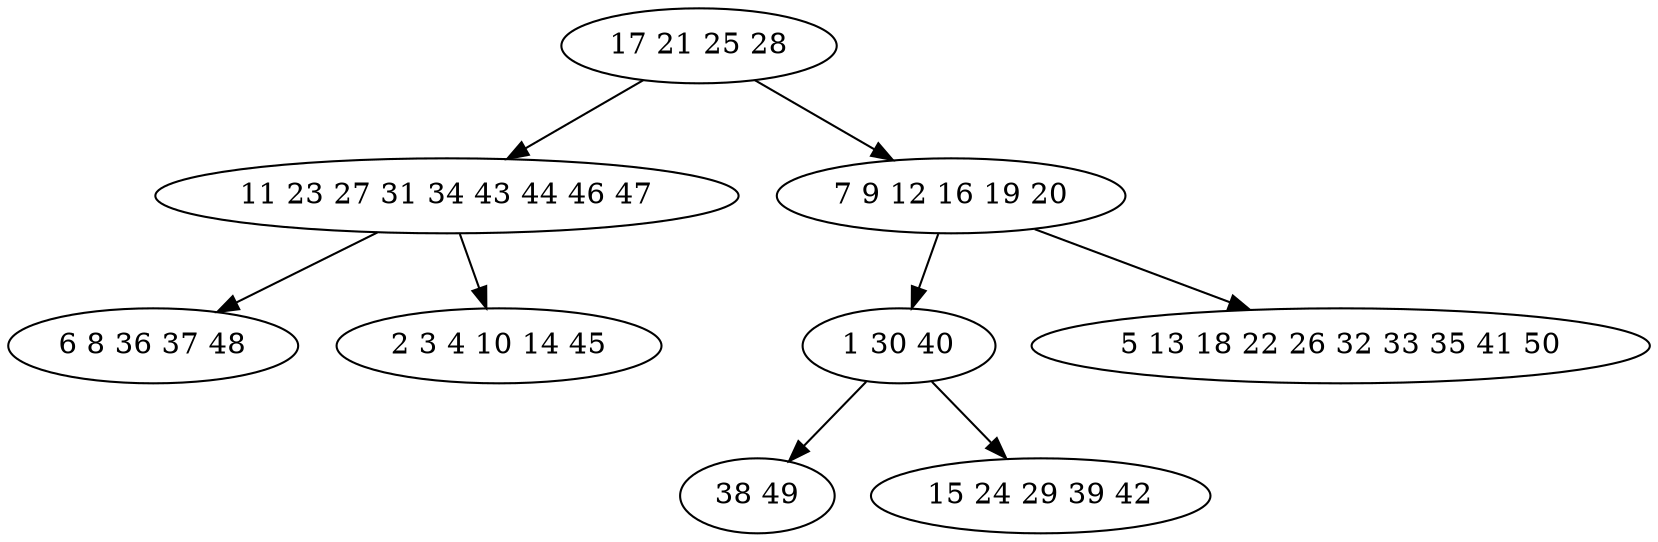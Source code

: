 digraph true_tree {
	"0" -> "1"
	"0" -> "2"
	"2" -> "3"
	"2" -> "4"
	"3" -> "5"
	"1" -> "6"
	"1" -> "7"
	"3" -> "8"
	"0" [label="17 21 25 28"];
	"1" [label="11 23 27 31 34 43 44 46 47"];
	"2" [label="7 9 12 16 19 20"];
	"3" [label="1 30 40"];
	"4" [label="5 13 18 22 26 32 33 35 41 50"];
	"5" [label="38 49"];
	"6" [label="6 8 36 37 48"];
	"7" [label="2 3 4 10 14 45"];
	"8" [label="15 24 29 39 42"];
}
